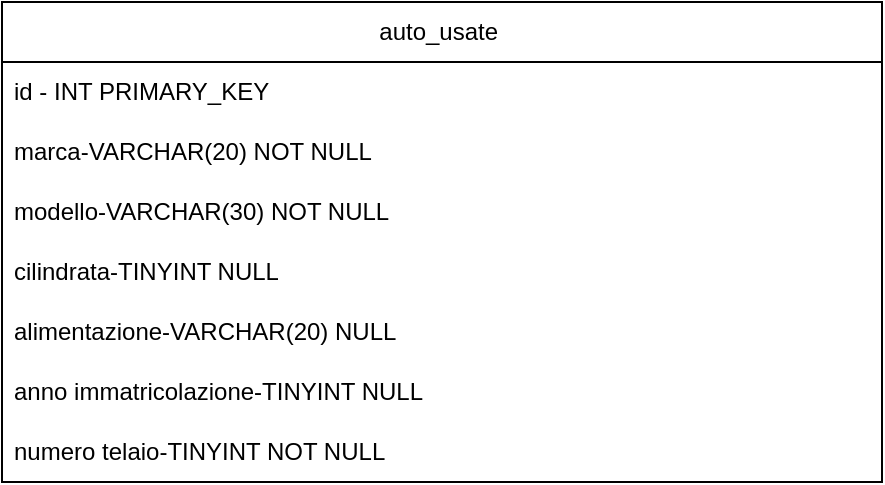 <mxfile version="23.1.1" type="device">
  <diagram name="Pagina-1" id="S7tx9IQyRJ_FEGHjZUQx">
    <mxGraphModel dx="661" dy="522" grid="1" gridSize="10" guides="1" tooltips="1" connect="1" arrows="1" fold="1" page="1" pageScale="1" pageWidth="827" pageHeight="1169" math="0" shadow="0">
      <root>
        <mxCell id="0" />
        <mxCell id="1" parent="0" />
        <mxCell id="CY497dYRGz9VHj5VeQqI-1" value="auto_usate&amp;nbsp;" style="swimlane;fontStyle=0;childLayout=stackLayout;horizontal=1;startSize=30;horizontalStack=0;resizeParent=1;resizeParentMax=0;resizeLast=0;collapsible=1;marginBottom=0;whiteSpace=wrap;html=1;" vertex="1" parent="1">
          <mxGeometry x="50" y="210" width="440" height="240" as="geometry" />
        </mxCell>
        <mxCell id="CY497dYRGz9VHj5VeQqI-2" value="id - INT PRIMARY_KEY" style="text;strokeColor=none;fillColor=none;align=left;verticalAlign=middle;spacingLeft=4;spacingRight=4;overflow=hidden;points=[[0,0.5],[1,0.5]];portConstraint=eastwest;rotatable=0;whiteSpace=wrap;html=1;" vertex="1" parent="CY497dYRGz9VHj5VeQqI-1">
          <mxGeometry y="30" width="440" height="30" as="geometry" />
        </mxCell>
        <mxCell id="CY497dYRGz9VHj5VeQqI-3" value="marca-VARCHAR(20) NOT NULL&amp;nbsp;" style="text;strokeColor=none;fillColor=none;align=left;verticalAlign=middle;spacingLeft=4;spacingRight=4;overflow=hidden;points=[[0,0.5],[1,0.5]];portConstraint=eastwest;rotatable=0;whiteSpace=wrap;html=1;" vertex="1" parent="CY497dYRGz9VHj5VeQqI-1">
          <mxGeometry y="60" width="440" height="30" as="geometry" />
        </mxCell>
        <mxCell id="CY497dYRGz9VHj5VeQqI-4" value="modello-VARCHAR(30) NOT NULL&amp;nbsp;" style="text;strokeColor=none;fillColor=none;align=left;verticalAlign=middle;spacingLeft=4;spacingRight=4;overflow=hidden;points=[[0,0.5],[1,0.5]];portConstraint=eastwest;rotatable=0;whiteSpace=wrap;html=1;" vertex="1" parent="CY497dYRGz9VHj5VeQqI-1">
          <mxGeometry y="90" width="440" height="30" as="geometry" />
        </mxCell>
        <mxCell id="CY497dYRGz9VHj5VeQqI-5" value="cilindrata-TINYINT NULL" style="text;strokeColor=none;fillColor=none;align=left;verticalAlign=middle;spacingLeft=4;spacingRight=4;overflow=hidden;points=[[0,0.5],[1,0.5]];portConstraint=eastwest;rotatable=0;whiteSpace=wrap;html=1;" vertex="1" parent="CY497dYRGz9VHj5VeQqI-1">
          <mxGeometry y="120" width="440" height="30" as="geometry" />
        </mxCell>
        <mxCell id="CY497dYRGz9VHj5VeQqI-6" value="alimentazione-VARCHAR(20) NULL" style="text;strokeColor=none;fillColor=none;align=left;verticalAlign=middle;spacingLeft=4;spacingRight=4;overflow=hidden;points=[[0,0.5],[1,0.5]];portConstraint=eastwest;rotatable=0;whiteSpace=wrap;html=1;" vertex="1" parent="CY497dYRGz9VHj5VeQqI-1">
          <mxGeometry y="150" width="440" height="30" as="geometry" />
        </mxCell>
        <mxCell id="CY497dYRGz9VHj5VeQqI-7" value="anno immatricolazione-TINYINT NULL&amp;nbsp;" style="text;strokeColor=none;fillColor=none;align=left;verticalAlign=middle;spacingLeft=4;spacingRight=4;overflow=hidden;points=[[0,0.5],[1,0.5]];portConstraint=eastwest;rotatable=0;whiteSpace=wrap;html=1;" vertex="1" parent="CY497dYRGz9VHj5VeQqI-1">
          <mxGeometry y="180" width="440" height="30" as="geometry" />
        </mxCell>
        <mxCell id="CY497dYRGz9VHj5VeQqI-8" value="numero telaio-TINYINT NOT NULL&amp;nbsp;" style="text;strokeColor=none;fillColor=none;align=left;verticalAlign=middle;spacingLeft=4;spacingRight=4;overflow=hidden;points=[[0,0.5],[1,0.5]];portConstraint=eastwest;rotatable=0;whiteSpace=wrap;html=1;" vertex="1" parent="CY497dYRGz9VHj5VeQqI-1">
          <mxGeometry y="210" width="440" height="30" as="geometry" />
        </mxCell>
      </root>
    </mxGraphModel>
  </diagram>
</mxfile>
